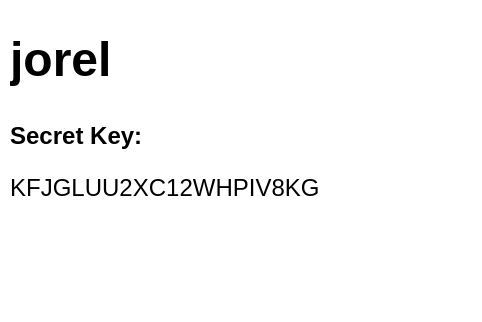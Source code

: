 <mxfile version="21.2.3" type="github">
  <diagram name="Página-1" id="SuhtmjgSWXZqV55DMppO">
    <mxGraphModel dx="1393" dy="797" grid="1" gridSize="10" guides="1" tooltips="1" connect="1" arrows="1" fold="1" page="1" pageScale="1" pageWidth="827" pageHeight="1169" math="0" shadow="0">
      <root>
        <mxCell id="0" />
        <mxCell id="1" parent="0" />
        <mxCell id="GuFF1ef141fsk3pEpn75-2" value="&lt;h1&gt;jorel&lt;/h1&gt;&lt;p&gt;&lt;b&gt;Secret Key:&lt;/b&gt;&lt;/p&gt;KFJGLUU2XC12WHPIV8KG" style="text;html=1;strokeColor=none;fillColor=none;spacing=5;spacingTop=-20;whiteSpace=wrap;overflow=hidden;rounded=0;" vertex="1" parent="1">
          <mxGeometry x="10" y="10" width="240" height="150" as="geometry" />
        </mxCell>
      </root>
    </mxGraphModel>
  </diagram>
</mxfile>
